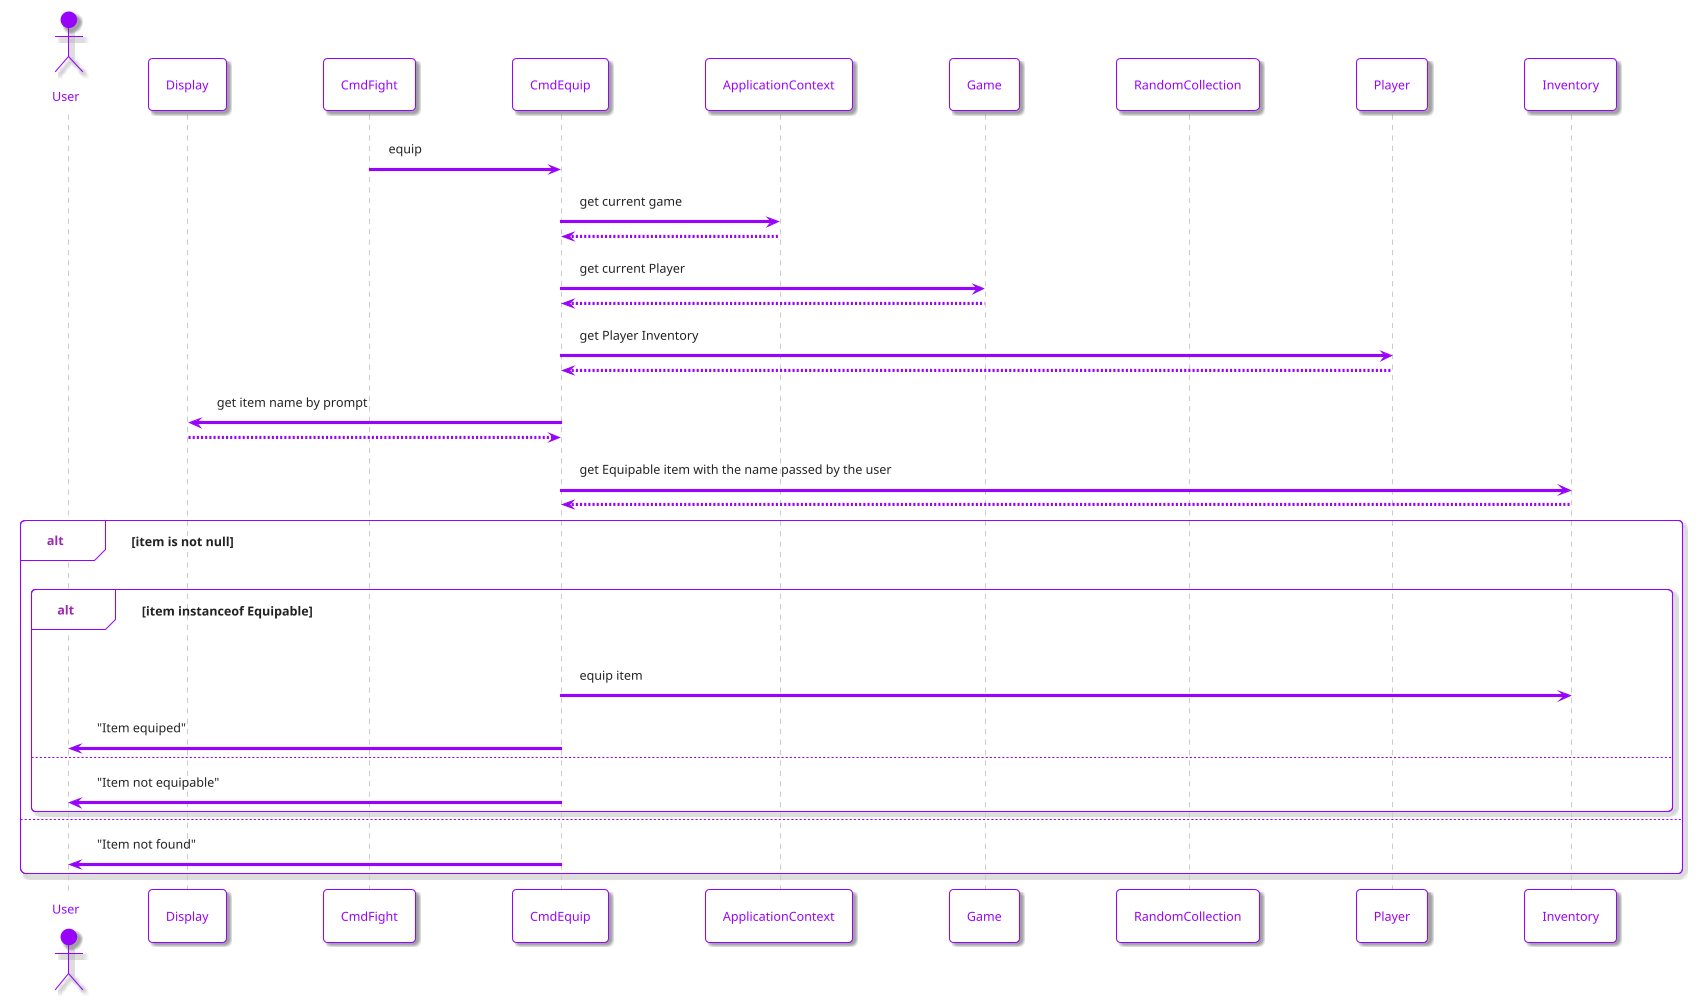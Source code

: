 @startuml
!theme materia-outline

skinparam ArrowColor #9803fc
skinparam BackgroundColor #FFFFFF
skinparam ArrowColor #9803fc
skinparam ActorBorderColor #9803fc
skinparam ActorFontColor #9803fc
skinparam ActorBackgroundColor #9803fc
skinparam ParticipantFontColor #9803fc
skinparam ParticipantBorderColor #9803fc
skinparam ParticipantBackgroundColor #FFFFFF
skinparam {
 SequenceGroupBorderColor #9803fc
}


actor User
participant Display
participant CmdFight
participant CmdEquip
participant ApplicationContext
participant Game
participant RandomCollection
participant Player
participant Inventory




CmdFight -> CmdEquip: equip
CmdEquip -> ApplicationContext: get current game
ApplicationContext --> CmdEquip
CmdEquip -> Game: get current Player
Game --> CmdEquip
CmdEquip -> Player: get Player Inventory
Player --> CmdEquip
CmdEquip -> Display: get item name by prompt 
Display --> CmdEquip
CmdEquip -> Inventory: get Equipable item with the name passed by the user 
Inventory --> CmdEquip 
alt item is not null
  alt item instanceof Equipable
    CmdEquip -> Inventory: equip item
    CmdEquip -> User: "Item equiped"
  else
    CmdEquip -> User: "Item not equipable"
  end
else 
  CmdEquip -> User: "Item not found"
end

@enduml